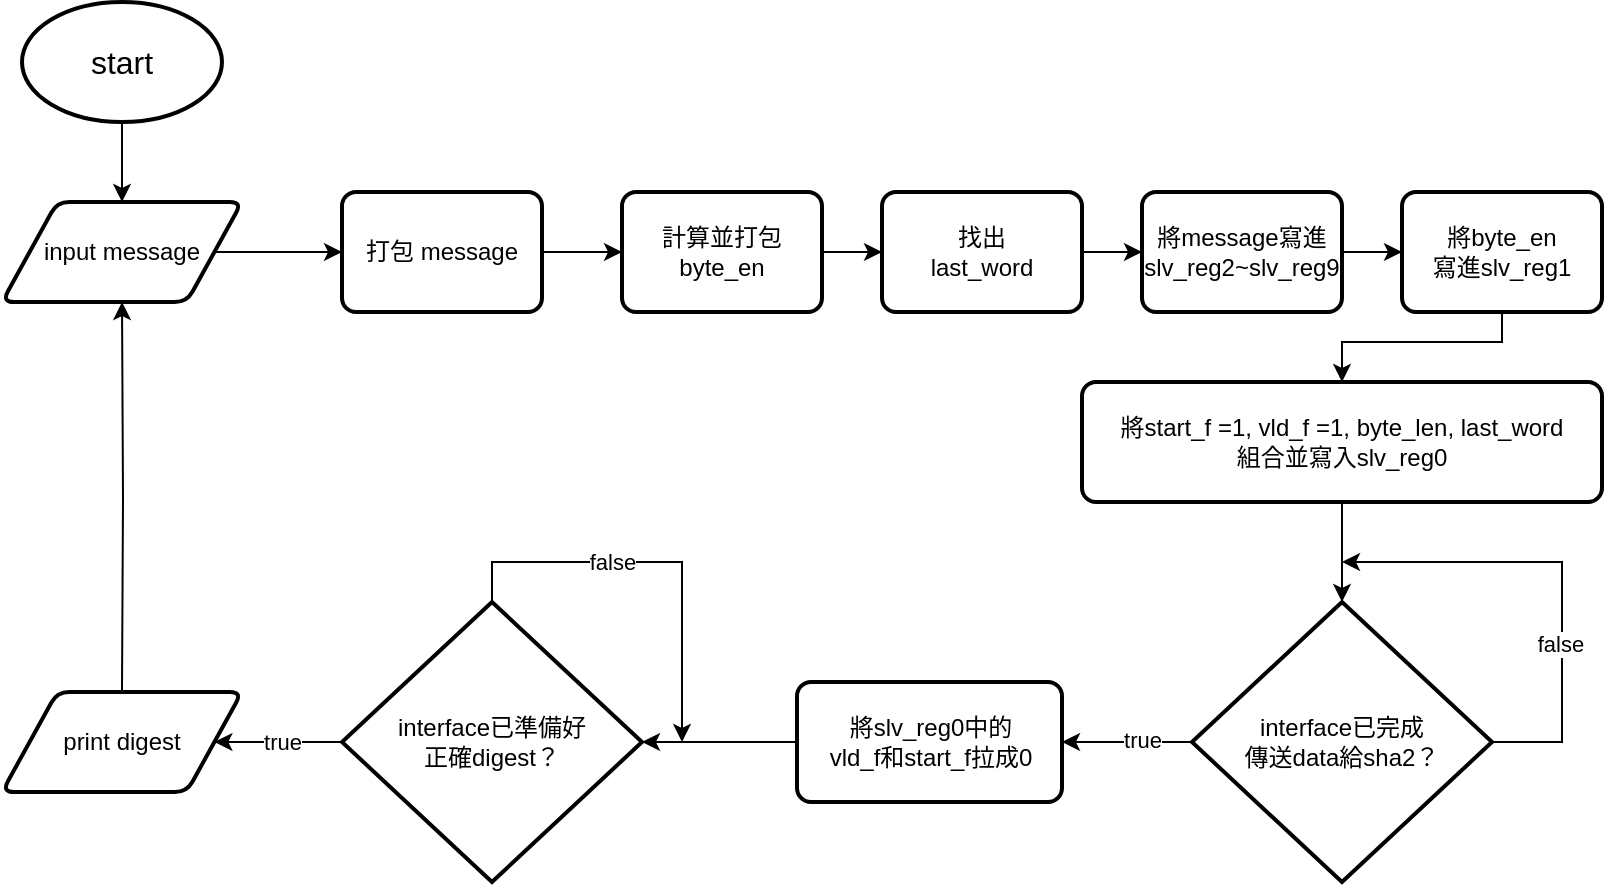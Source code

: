 <mxfile version="27.0.9">
  <diagram name="第1頁" id="YCpJO0DAu1QPxg1YwKP1">
    <mxGraphModel dx="1011" dy="630" grid="1" gridSize="10" guides="1" tooltips="1" connect="1" arrows="1" fold="1" page="1" pageScale="1" pageWidth="827" pageHeight="1169" math="0" shadow="0">
      <root>
        <mxCell id="0" />
        <mxCell id="1" parent="0" />
        <mxCell id="JsC5JSIqm7gRyBDHvXwP-1" value="&lt;font style=&quot;font-size: 16px;&quot;&gt;start&lt;/font&gt;" style="strokeWidth=2;html=1;shape=mxgraph.flowchart.start_1;whiteSpace=wrap;" parent="1" vertex="1">
          <mxGeometry x="90" y="90" width="100" height="60" as="geometry" />
        </mxCell>
        <mxCell id="iyrUOCgm4iKhmQNCQJNH-1" style="edgeStyle=orthogonalEdgeStyle;rounded=0;orthogonalLoop=1;jettySize=auto;html=1;exitX=1;exitY=0.5;exitDx=0;exitDy=0;entryX=0;entryY=0.5;entryDx=0;entryDy=0;" edge="1" parent="1" source="JsC5JSIqm7gRyBDHvXwP-2" target="JsC5JSIqm7gRyBDHvXwP-3">
          <mxGeometry relative="1" as="geometry" />
        </mxCell>
        <mxCell id="JsC5JSIqm7gRyBDHvXwP-2" value="input message" style="shape=parallelogram;html=1;strokeWidth=2;perimeter=parallelogramPerimeter;whiteSpace=wrap;rounded=1;arcSize=12;size=0.23;" parent="1" vertex="1">
          <mxGeometry x="80" y="190" width="120" height="50" as="geometry" />
        </mxCell>
        <mxCell id="iyrUOCgm4iKhmQNCQJNH-2" style="edgeStyle=orthogonalEdgeStyle;rounded=0;orthogonalLoop=1;jettySize=auto;html=1;exitX=1;exitY=0.5;exitDx=0;exitDy=0;entryX=0;entryY=0.5;entryDx=0;entryDy=0;" edge="1" parent="1" source="JsC5JSIqm7gRyBDHvXwP-3" target="JsC5JSIqm7gRyBDHvXwP-4">
          <mxGeometry relative="1" as="geometry" />
        </mxCell>
        <mxCell id="JsC5JSIqm7gRyBDHvXwP-3" value="打包 message" style="rounded=1;whiteSpace=wrap;html=1;absoluteArcSize=1;arcSize=14;strokeWidth=2;" parent="1" vertex="1">
          <mxGeometry x="250" y="185" width="100" height="60" as="geometry" />
        </mxCell>
        <mxCell id="iyrUOCgm4iKhmQNCQJNH-3" style="edgeStyle=orthogonalEdgeStyle;rounded=0;orthogonalLoop=1;jettySize=auto;html=1;exitX=1;exitY=0.5;exitDx=0;exitDy=0;entryX=0;entryY=0.5;entryDx=0;entryDy=0;" edge="1" parent="1" source="JsC5JSIqm7gRyBDHvXwP-4" target="JsC5JSIqm7gRyBDHvXwP-5">
          <mxGeometry relative="1" as="geometry" />
        </mxCell>
        <mxCell id="JsC5JSIqm7gRyBDHvXwP-4" value="計算並打包byte_en" style="rounded=1;whiteSpace=wrap;html=1;absoluteArcSize=1;arcSize=14;strokeWidth=2;" parent="1" vertex="1">
          <mxGeometry x="390" y="185" width="100" height="60" as="geometry" />
        </mxCell>
        <mxCell id="iyrUOCgm4iKhmQNCQJNH-4" style="edgeStyle=orthogonalEdgeStyle;rounded=0;orthogonalLoop=1;jettySize=auto;html=1;exitX=1;exitY=0.5;exitDx=0;exitDy=0;" edge="1" parent="1" source="JsC5JSIqm7gRyBDHvXwP-5" target="JsC5JSIqm7gRyBDHvXwP-6">
          <mxGeometry relative="1" as="geometry" />
        </mxCell>
        <mxCell id="JsC5JSIqm7gRyBDHvXwP-5" value="找出&lt;div&gt;last_word&lt;/div&gt;" style="rounded=1;whiteSpace=wrap;html=1;absoluteArcSize=1;arcSize=14;strokeWidth=2;" parent="1" vertex="1">
          <mxGeometry x="520" y="185" width="100" height="60" as="geometry" />
        </mxCell>
        <mxCell id="iyrUOCgm4iKhmQNCQJNH-5" style="edgeStyle=orthogonalEdgeStyle;rounded=0;orthogonalLoop=1;jettySize=auto;html=1;exitX=1;exitY=0.5;exitDx=0;exitDy=0;entryX=0;entryY=0.5;entryDx=0;entryDy=0;" edge="1" parent="1" source="JsC5JSIqm7gRyBDHvXwP-6" target="JsC5JSIqm7gRyBDHvXwP-7">
          <mxGeometry relative="1" as="geometry" />
        </mxCell>
        <mxCell id="JsC5JSIqm7gRyBDHvXwP-6" value="將message寫進slv_reg2~slv_reg9" style="rounded=1;whiteSpace=wrap;html=1;absoluteArcSize=1;arcSize=14;strokeWidth=2;" parent="1" vertex="1">
          <mxGeometry x="650" y="185" width="100" height="60" as="geometry" />
        </mxCell>
        <mxCell id="iyrUOCgm4iKhmQNCQJNH-9" style="edgeStyle=orthogonalEdgeStyle;rounded=0;orthogonalLoop=1;jettySize=auto;html=1;exitX=0.5;exitY=1;exitDx=0;exitDy=0;entryX=0.5;entryY=0;entryDx=0;entryDy=0;" edge="1" parent="1" source="JsC5JSIqm7gRyBDHvXwP-7" target="JsC5JSIqm7gRyBDHvXwP-8">
          <mxGeometry relative="1" as="geometry">
            <Array as="points">
              <mxPoint x="830" y="260" />
              <mxPoint x="750" y="260" />
            </Array>
          </mxGeometry>
        </mxCell>
        <mxCell id="JsC5JSIqm7gRyBDHvXwP-7" value="將byte_en&lt;div&gt;寫進slv_reg1&lt;/div&gt;" style="rounded=1;whiteSpace=wrap;html=1;absoluteArcSize=1;arcSize=14;strokeWidth=2;" parent="1" vertex="1">
          <mxGeometry x="780" y="185" width="100" height="60" as="geometry" />
        </mxCell>
        <mxCell id="JsC5JSIqm7gRyBDHvXwP-8" value="將start_f =1, vld_f =1, byte_len, last_word&lt;div&gt;組合並寫入slv_reg0&lt;/div&gt;" style="rounded=1;whiteSpace=wrap;html=1;absoluteArcSize=1;arcSize=14;strokeWidth=2;" parent="1" vertex="1">
          <mxGeometry x="620" y="280" width="260" height="60" as="geometry" />
        </mxCell>
        <mxCell id="JsC5JSIqm7gRyBDHvXwP-9" value="將slv_reg0中的&lt;div&gt;vld_f和start_f拉成0&lt;/div&gt;" style="rounded=1;whiteSpace=wrap;html=1;absoluteArcSize=1;arcSize=14;strokeWidth=2;direction=west;" parent="1" vertex="1">
          <mxGeometry x="477.5" y="430" width="132.5" height="60" as="geometry" />
        </mxCell>
        <mxCell id="JsC5JSIqm7gRyBDHvXwP-10" value="interface已完成&lt;div&gt;傳送data給sha2？&lt;/div&gt;" style="strokeWidth=2;html=1;shape=mxgraph.flowchart.decision;whiteSpace=wrap;direction=west;" parent="1" vertex="1">
          <mxGeometry x="675" y="390" width="150" height="140" as="geometry" />
        </mxCell>
        <mxCell id="iyrUOCgm4iKhmQNCQJNH-10" style="edgeStyle=orthogonalEdgeStyle;rounded=0;orthogonalLoop=1;jettySize=auto;html=1;exitX=0.5;exitY=1;exitDx=0;exitDy=0;exitPerimeter=0;" edge="1" parent="1" source="JsC5JSIqm7gRyBDHvXwP-12">
          <mxGeometry relative="1" as="geometry">
            <mxPoint x="420" y="460" as="targetPoint" />
            <Array as="points">
              <mxPoint x="325" y="370" />
              <mxPoint x="420" y="370" />
            </Array>
          </mxGeometry>
        </mxCell>
        <mxCell id="iyrUOCgm4iKhmQNCQJNH-11" value="false" style="edgeLabel;html=1;align=center;verticalAlign=middle;resizable=0;points=[];" vertex="1" connectable="0" parent="iyrUOCgm4iKhmQNCQJNH-10">
          <mxGeometry x="-0.218" relative="1" as="geometry">
            <mxPoint as="offset" />
          </mxGeometry>
        </mxCell>
        <mxCell id="JsC5JSIqm7gRyBDHvXwP-12" value="&lt;span style=&quot;background-color: transparent; color: light-dark(rgb(0, 0, 0), rgb(255, 255, 255));&quot;&gt;interface已準備好&lt;/span&gt;&lt;div&gt;&lt;span style=&quot;background-color: transparent; color: light-dark(rgb(0, 0, 0), rgb(255, 255, 255));&quot;&gt;正確digest？&lt;/span&gt;&lt;/div&gt;" style="strokeWidth=2;html=1;shape=mxgraph.flowchart.decision;whiteSpace=wrap;direction=west;" parent="1" vertex="1">
          <mxGeometry x="250" y="390" width="150" height="140" as="geometry" />
        </mxCell>
        <mxCell id="JsC5JSIqm7gRyBDHvXwP-13" value="" style="endArrow=classic;html=1;rounded=0;exitX=0.5;exitY=1;exitDx=0;exitDy=0;exitPerimeter=0;" parent="1" source="JsC5JSIqm7gRyBDHvXwP-1" target="JsC5JSIqm7gRyBDHvXwP-2" edge="1">
          <mxGeometry width="50" height="50" relative="1" as="geometry">
            <mxPoint x="250" y="180" as="sourcePoint" />
            <mxPoint x="250" y="240" as="targetPoint" />
          </mxGeometry>
        </mxCell>
        <mxCell id="JsC5JSIqm7gRyBDHvXwP-20" value="" style="endArrow=classic;html=1;rounded=0;exitX=0.5;exitY=1;exitDx=0;exitDy=0;entryX=0.5;entryY=1;entryDx=0;entryDy=0;entryPerimeter=0;" parent="1" source="JsC5JSIqm7gRyBDHvXwP-8" target="JsC5JSIqm7gRyBDHvXwP-10" edge="1">
          <mxGeometry width="50" height="50" relative="1" as="geometry">
            <mxPoint x="380" y="360" as="sourcePoint" />
            <mxPoint x="740" y="390" as="targetPoint" />
          </mxGeometry>
        </mxCell>
        <mxCell id="JsC5JSIqm7gRyBDHvXwP-21" value="" style="endArrow=classic;html=1;rounded=0;exitX=1;exitY=0.5;exitDx=0;exitDy=0;exitPerimeter=0;" parent="1" source="JsC5JSIqm7gRyBDHvXwP-10" target="JsC5JSIqm7gRyBDHvXwP-9" edge="1">
          <mxGeometry width="50" height="50" relative="1" as="geometry">
            <mxPoint x="370" y="580" as="sourcePoint" />
            <mxPoint x="370" y="630" as="targetPoint" />
          </mxGeometry>
        </mxCell>
        <mxCell id="JsC5JSIqm7gRyBDHvXwP-29" value="true" style="edgeLabel;html=1;align=center;verticalAlign=middle;resizable=0;points=[];" parent="JsC5JSIqm7gRyBDHvXwP-21" vertex="1" connectable="0">
          <mxGeometry x="-0.225" y="-1" relative="1" as="geometry">
            <mxPoint as="offset" />
          </mxGeometry>
        </mxCell>
        <mxCell id="JsC5JSIqm7gRyBDHvXwP-22" value="" style="endArrow=classic;html=1;rounded=0;exitX=1;exitY=0.5;exitDx=0;exitDy=0;entryX=0;entryY=0.5;entryDx=0;entryDy=0;entryPerimeter=0;" parent="1" source="JsC5JSIqm7gRyBDHvXwP-9" target="JsC5JSIqm7gRyBDHvXwP-12" edge="1">
          <mxGeometry width="50" height="50" relative="1" as="geometry">
            <mxPoint x="460" y="620" as="sourcePoint" />
            <mxPoint x="460" y="710" as="targetPoint" />
          </mxGeometry>
        </mxCell>
        <mxCell id="JsC5JSIqm7gRyBDHvXwP-23" value="" style="endArrow=classic;html=1;rounded=0;exitX=0;exitY=0.5;exitDx=0;exitDy=0;exitPerimeter=0;" parent="1" source="JsC5JSIqm7gRyBDHvXwP-10" edge="1">
          <mxGeometry width="50" height="50" relative="1" as="geometry">
            <mxPoint x="270" y="375" as="sourcePoint" />
            <mxPoint x="750" y="370" as="targetPoint" />
            <Array as="points">
              <mxPoint x="860" y="460" />
              <mxPoint x="860" y="370" />
            </Array>
          </mxGeometry>
        </mxCell>
        <mxCell id="JsC5JSIqm7gRyBDHvXwP-28" value="false" style="edgeLabel;html=1;align=center;verticalAlign=middle;resizable=0;points=[];" parent="JsC5JSIqm7gRyBDHvXwP-23" vertex="1" connectable="0">
          <mxGeometry x="-0.122" y="1" relative="1" as="geometry">
            <mxPoint y="19" as="offset" />
          </mxGeometry>
        </mxCell>
        <mxCell id="JsC5JSIqm7gRyBDHvXwP-25" value="" style="endArrow=classic;html=1;rounded=0;exitX=1;exitY=0.5;exitDx=0;exitDy=0;exitPerimeter=0;entryX=1;entryY=0.5;entryDx=0;entryDy=0;" parent="1" source="JsC5JSIqm7gRyBDHvXwP-12" edge="1">
          <mxGeometry width="50" height="50" relative="1" as="geometry">
            <mxPoint x="490" y="560" as="sourcePoint" />
            <mxPoint x="186.2" y="460" as="targetPoint" />
          </mxGeometry>
        </mxCell>
        <mxCell id="JsC5JSIqm7gRyBDHvXwP-30" value="true" style="edgeLabel;html=1;align=center;verticalAlign=middle;resizable=0;points=[];" parent="JsC5JSIqm7gRyBDHvXwP-25" vertex="1" connectable="0">
          <mxGeometry x="0.234" y="1" relative="1" as="geometry">
            <mxPoint x="9" y="-1" as="offset" />
          </mxGeometry>
        </mxCell>
        <mxCell id="YdtEPcg2WBOnpNlmmzdV-2" style="edgeStyle=orthogonalEdgeStyle;rounded=0;orthogonalLoop=1;jettySize=auto;html=1;exitX=0.5;exitY=0;exitDx=0;exitDy=0;" parent="1" target="JsC5JSIqm7gRyBDHvXwP-2" edge="1">
          <mxGeometry relative="1" as="geometry">
            <mxPoint x="140" y="435" as="sourcePoint" />
          </mxGeometry>
        </mxCell>
        <mxCell id="iyrUOCgm4iKhmQNCQJNH-12" value="print digest" style="shape=parallelogram;html=1;strokeWidth=2;perimeter=parallelogramPerimeter;whiteSpace=wrap;rounded=1;arcSize=12;size=0.23;" vertex="1" parent="1">
          <mxGeometry x="80" y="435" width="120" height="50" as="geometry" />
        </mxCell>
      </root>
    </mxGraphModel>
  </diagram>
</mxfile>
